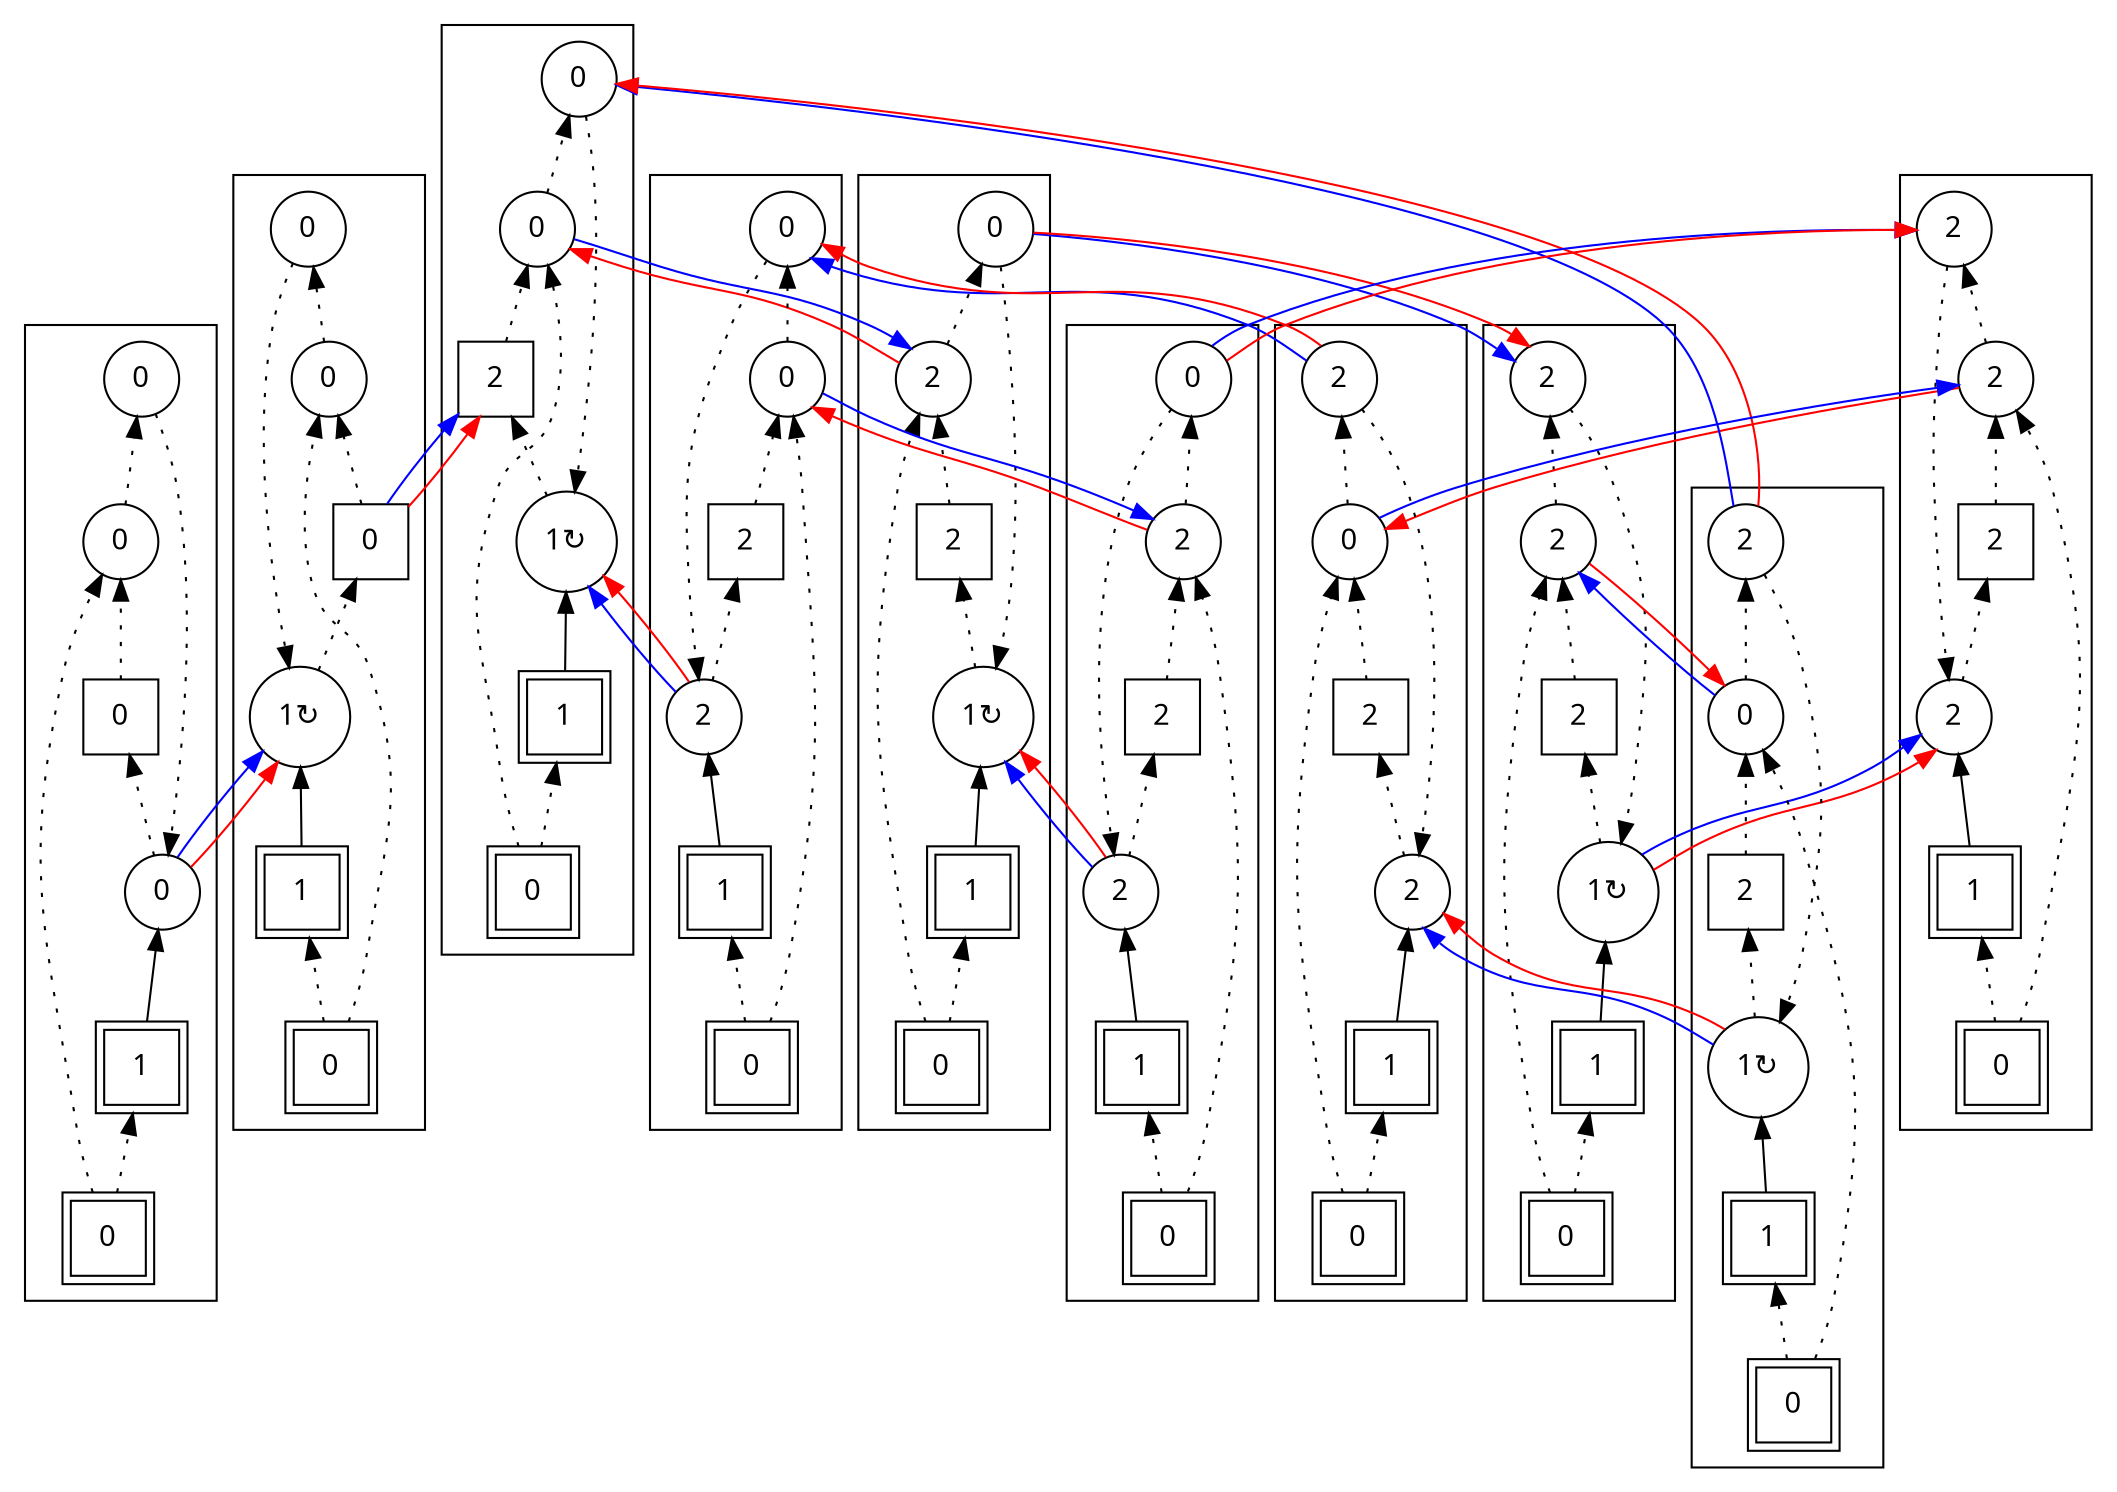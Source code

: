 digraph G {
rankdir = BT;
subgraph cluster_Player1X1XGround0X1XSausage00X1XSausage10X1XIsland0X1XSausage20X1X {
Node [ fontname="Apple Symbols"];
Player1X1XGround0X1XSausage00X1XSausage10X1XIsland0X1XSausage20X1X_Player[ label ="1"  shape=square peripheries=2 ];
Player1X1XGround0X1XSausage00X1XSausage10X1XIsland0X1XSausage20X1X_Ground[ label ="0"  shape=square peripheries=2 ];
Player1X1XGround0X1XSausage00X1XSausage10X1XIsland0X1XSausage20X1X_Sausage0[ label ="0"  shape=circle ];
Player1X1XGround0X1XSausage00X1XSausage10X1XIsland0X1XSausage20X1X_Sausage1[ label ="0"  shape=circle ];
Player1X1XGround0X1XSausage00X1XSausage10X1XIsland0X1XSausage20X1X_Island[ label ="0"  shape=square ];
Player1X1XGround0X1XSausage00X1XSausage10X1XIsland0X1XSausage20X1X_Sausage2[ label ="0"  shape=circle ];
	"Player1X1XGround0X1XSausage00X1XSausage10X1XIsland0X1XSausage20X1X_Ground" -> "Player1X1XGround0X1XSausage00X1XSausage10X1XIsland0X1XSausage20X1X_Player" [style=dotted];
	"Player1X1XGround0X1XSausage00X1XSausage10X1XIsland0X1XSausage20X1X_Player" -> "Player1X1XGround0X1XSausage00X1XSausage10X1XIsland0X1XSausage20X1X_Sausage0";
	"Player1X1XGround0X1XSausage00X1XSausage10X1XIsland0X1XSausage20X1X_Sausage1" -> "Player1X1XGround0X1XSausage00X1XSausage10X1XIsland0X1XSausage20X1X_Sausage0" [style=dotted];
	"Player1X1XGround0X1XSausage00X1XSausage10X1XIsland0X1XSausage20X1X_Sausage0" -> "Player1X1XGround0X1XSausage00X1XSausage10X1XIsland0X1XSausage20X1X_Island" [style=dotted];
	"Player1X1XGround0X1XSausage00X1XSausage10X1XIsland0X1XSausage20X1X_Sausage2" -> "Player1X1XGround0X1XSausage00X1XSausage10X1XIsland0X1XSausage20X1X_Sausage1" [style=dotted];
	"Player1X1XGround0X1XSausage00X1XSausage10X1XIsland0X1XSausage20X1X_Island" -> "Player1X1XGround0X1XSausage00X1XSausage10X1XIsland0X1XSausage20X1X_Sausage2" [style=dotted];
	"Player1X1XGround0X1XSausage00X1XSausage10X1XIsland0X1XSausage20X1X_Ground" -> "Player1X1XGround0X1XSausage00X1XSausage10X1XIsland0X1XSausage20X1X_Sausage2" [style=dotted];
}
subgraph cluster_Player1X1XGround0X1XSausage01X2XSausage10X1XIsland0X1XSausage20X1X {
Node [ fontname="Apple Symbols"];
Player1X1XGround0X1XSausage01X2XSausage10X1XIsland0X1XSausage20X1X_Player[ label ="1"  shape=square peripheries=2 ];
Player1X1XGround0X1XSausage01X2XSausage10X1XIsland0X1XSausage20X1X_Ground[ label ="0"  shape=square peripheries=2 ];
Player1X1XGround0X1XSausage01X2XSausage10X1XIsland0X1XSausage20X1X_Sausage0[ label ="1&#8635;"  shape=circle ];
Player1X1XGround0X1XSausage01X2XSausage10X1XIsland0X1XSausage20X1X_Sausage1[ label ="0"  shape=circle ];
Player1X1XGround0X1XSausage01X2XSausage10X1XIsland0X1XSausage20X1X_Island[ label ="0"  shape=square ];
Player1X1XGround0X1XSausage01X2XSausage10X1XIsland0X1XSausage20X1X_Sausage2[ label ="0"  shape=circle ];
	"Player1X1XGround0X1XSausage01X2XSausage10X1XIsland0X1XSausage20X1X_Ground" -> "Player1X1XGround0X1XSausage01X2XSausage10X1XIsland0X1XSausage20X1X_Player" [style=dotted];
	"Player1X1XGround0X1XSausage01X2XSausage10X1XIsland0X1XSausage20X1X_Player" -> "Player1X1XGround0X1XSausage01X2XSausage10X1XIsland0X1XSausage20X1X_Sausage0";
	"Player1X1XGround0X1XSausage01X2XSausage10X1XIsland0X1XSausage20X1X_Sausage1" -> "Player1X1XGround0X1XSausage01X2XSausage10X1XIsland0X1XSausage20X1X_Sausage0" [style=dotted];
	"Player1X1XGround0X1XSausage01X2XSausage10X1XIsland0X1XSausage20X1X_Sausage0" -> "Player1X1XGround0X1XSausage01X2XSausage10X1XIsland0X1XSausage20X1X_Island" [style=dotted];
	"Player1X1XGround0X1XSausage01X2XSausage10X1XIsland0X1XSausage20X1X_Sausage2" -> "Player1X1XGround0X1XSausage01X2XSausage10X1XIsland0X1XSausage20X1X_Sausage1" [style=dotted];
	"Player1X1XGround0X1XSausage01X2XSausage10X1XIsland0X1XSausage20X1X_Island" -> "Player1X1XGround0X1XSausage01X2XSausage10X1XIsland0X1XSausage20X1X_Sausage2" [style=dotted];
	"Player1X1XGround0X1XSausage01X2XSausage10X1XIsland0X1XSausage20X1X_Ground" -> "Player1X1XGround0X1XSausage01X2XSausage10X1XIsland0X1XSausage20X1X_Sausage2" [style=dotted];
}
subgraph cluster_Player1X1XGround0X1XSausage01X2XSausage10X1XIsland2X1XSausage20X1X {
Node [ fontname="Apple Symbols"];
Player1X1XGround0X1XSausage01X2XSausage10X1XIsland2X1XSausage20X1X_Player[ label ="1"  shape=square peripheries=2 ];
Player1X1XGround0X1XSausage01X2XSausage10X1XIsland2X1XSausage20X1X_Ground[ label ="0"  shape=square peripheries=2 ];
Player1X1XGround0X1XSausage01X2XSausage10X1XIsland2X1XSausage20X1X_Sausage0[ label ="1&#8635;"  shape=circle ];
Player1X1XGround0X1XSausage01X2XSausage10X1XIsland2X1XSausage20X1X_Sausage1[ label ="0"  shape=circle ];
Player1X1XGround0X1XSausage01X2XSausage10X1XIsland2X1XSausage20X1X_Island[ label ="2"  shape=square ];
Player1X1XGround0X1XSausage01X2XSausage10X1XIsland2X1XSausage20X1X_Sausage2[ label ="0"  shape=circle ];
	"Player1X1XGround0X1XSausage01X2XSausage10X1XIsland2X1XSausage20X1X_Ground" -> "Player1X1XGround0X1XSausage01X2XSausage10X1XIsland2X1XSausage20X1X_Player" [style=dotted];
	"Player1X1XGround0X1XSausage01X2XSausage10X1XIsland2X1XSausage20X1X_Player" -> "Player1X1XGround0X1XSausage01X2XSausage10X1XIsland2X1XSausage20X1X_Sausage0";
	"Player1X1XGround0X1XSausage01X2XSausage10X1XIsland2X1XSausage20X1X_Sausage1" -> "Player1X1XGround0X1XSausage01X2XSausage10X1XIsland2X1XSausage20X1X_Sausage0" [style=dotted];
	"Player1X1XGround0X1XSausage01X2XSausage10X1XIsland2X1XSausage20X1X_Sausage0" -> "Player1X1XGround0X1XSausage01X2XSausage10X1XIsland2X1XSausage20X1X_Island" [style=dotted];
	"Player1X1XGround0X1XSausage01X2XSausage10X1XIsland2X1XSausage20X1X_Sausage2" -> "Player1X1XGround0X1XSausage01X2XSausage10X1XIsland2X1XSausage20X1X_Sausage1" [style=dotted];
	"Player1X1XGround0X1XSausage01X2XSausage10X1XIsland2X1XSausage20X1X_Island" -> "Player1X1XGround0X1XSausage01X2XSausage10X1XIsland2X1XSausage20X1X_Sausage2" [style=dotted];
	"Player1X1XGround0X1XSausage01X2XSausage10X1XIsland2X1XSausage20X1X_Ground" -> "Player1X1XGround0X1XSausage01X2XSausage10X1XIsland2X1XSausage20X1X_Sausage2" [style=dotted];
}
subgraph cluster_Player1X1XGround0X1XSausage01X2XSausage10X1XIsland2X1XSausage22X1X {
Node [ fontname="Apple Symbols"];
Player1X1XGround0X1XSausage01X2XSausage10X1XIsland2X1XSausage22X1X_Player[ label ="1"  shape=square peripheries=2 ];
Player1X1XGround0X1XSausage01X2XSausage10X1XIsland2X1XSausage22X1X_Ground[ label ="0"  shape=square peripheries=2 ];
Player1X1XGround0X1XSausage01X2XSausage10X1XIsland2X1XSausage22X1X_Sausage0[ label ="1&#8635;"  shape=circle ];
Player1X1XGround0X1XSausage01X2XSausage10X1XIsland2X1XSausage22X1X_Sausage1[ label ="0"  shape=circle ];
Player1X1XGround0X1XSausage01X2XSausage10X1XIsland2X1XSausage22X1X_Island[ label ="2"  shape=square ];
Player1X1XGround0X1XSausage01X2XSausage10X1XIsland2X1XSausage22X1X_Sausage2[ label ="2"  shape=circle ];
	"Player1X1XGround0X1XSausage01X2XSausage10X1XIsland2X1XSausage22X1X_Ground" -> "Player1X1XGround0X1XSausage01X2XSausage10X1XIsland2X1XSausage22X1X_Player" [style=dotted];
	"Player1X1XGround0X1XSausage01X2XSausage10X1XIsland2X1XSausage22X1X_Player" -> "Player1X1XGround0X1XSausage01X2XSausage10X1XIsland2X1XSausage22X1X_Sausage0";
	"Player1X1XGround0X1XSausage01X2XSausage10X1XIsland2X1XSausage22X1X_Sausage1" -> "Player1X1XGround0X1XSausage01X2XSausage10X1XIsland2X1XSausage22X1X_Sausage0" [style=dotted];
	"Player1X1XGround0X1XSausage01X2XSausage10X1XIsland2X1XSausage22X1X_Sausage0" -> "Player1X1XGround0X1XSausage01X2XSausage10X1XIsland2X1XSausage22X1X_Island" [style=dotted];
	"Player1X1XGround0X1XSausage01X2XSausage10X1XIsland2X1XSausage22X1X_Sausage2" -> "Player1X1XGround0X1XSausage01X2XSausage10X1XIsland2X1XSausage22X1X_Sausage1" [style=dotted];
	"Player1X1XGround0X1XSausage01X2XSausage10X1XIsland2X1XSausage22X1X_Island" -> "Player1X1XGround0X1XSausage01X2XSausage10X1XIsland2X1XSausage22X1X_Sausage2" [style=dotted];
	"Player1X1XGround0X1XSausage01X2XSausage10X1XIsland2X1XSausage22X1X_Ground" -> "Player1X1XGround0X1XSausage01X2XSausage10X1XIsland2X1XSausage22X1X_Sausage2" [style=dotted];
}
subgraph cluster_Player1X1XGround0X1XSausage01X2XSausage12X1XIsland2X1XSausage22X1X {
Node [ fontname="Apple Symbols"];
Player1X1XGround0X1XSausage01X2XSausage12X1XIsland2X1XSausage22X1X_Player[ label ="1"  shape=square peripheries=2 ];
Player1X1XGround0X1XSausage01X2XSausage12X1XIsland2X1XSausage22X1X_Ground[ label ="0"  shape=square peripheries=2 ];
Player1X1XGround0X1XSausage01X2XSausage12X1XIsland2X1XSausage22X1X_Sausage0[ label ="1&#8635;"  shape=circle ];
Player1X1XGround0X1XSausage01X2XSausage12X1XIsland2X1XSausage22X1X_Sausage1[ label ="2"  shape=circle ];
Player1X1XGround0X1XSausage01X2XSausage12X1XIsland2X1XSausage22X1X_Island[ label ="2"  shape=square ];
Player1X1XGround0X1XSausage01X2XSausage12X1XIsland2X1XSausage22X1X_Sausage2[ label ="2"  shape=circle ];
	"Player1X1XGround0X1XSausage01X2XSausage12X1XIsland2X1XSausage22X1X_Ground" -> "Player1X1XGround0X1XSausage01X2XSausage12X1XIsland2X1XSausage22X1X_Player" [style=dotted];
	"Player1X1XGround0X1XSausage01X2XSausage12X1XIsland2X1XSausage22X1X_Player" -> "Player1X1XGround0X1XSausage01X2XSausage12X1XIsland2X1XSausage22X1X_Sausage0";
	"Player1X1XGround0X1XSausage01X2XSausage12X1XIsland2X1XSausage22X1X_Sausage1" -> "Player1X1XGround0X1XSausage01X2XSausage12X1XIsland2X1XSausage22X1X_Sausage0" [style=dotted];
	"Player1X1XGround0X1XSausage01X2XSausage12X1XIsland2X1XSausage22X1X_Sausage0" -> "Player1X1XGround0X1XSausage01X2XSausage12X1XIsland2X1XSausage22X1X_Island" [style=dotted];
	"Player1X1XGround0X1XSausage01X2XSausage12X1XIsland2X1XSausage22X1X_Sausage2" -> "Player1X1XGround0X1XSausage01X2XSausage12X1XIsland2X1XSausage22X1X_Sausage1" [style=dotted];
	"Player1X1XGround0X1XSausage01X2XSausage12X1XIsland2X1XSausage22X1X_Island" -> "Player1X1XGround0X1XSausage01X2XSausage12X1XIsland2X1XSausage22X1X_Sausage2" [style=dotted];
	"Player1X1XGround0X1XSausage01X2XSausage12X1XIsland2X1XSausage22X1X_Ground" -> "Player1X1XGround0X1XSausage01X2XSausage12X1XIsland2X1XSausage22X1X_Sausage2" [style=dotted];
}
subgraph cluster_Player1X1XGround0X1XSausage02X1XSausage12X1XIsland2X1XSausage22X1X {
Node [ fontname="Apple Symbols"];
Player1X1XGround0X1XSausage02X1XSausage12X1XIsland2X1XSausage22X1X_Player[ label ="1"  shape=square peripheries=2 ];
Player1X1XGround0X1XSausage02X1XSausage12X1XIsland2X1XSausage22X1X_Ground[ label ="0"  shape=square peripheries=2 ];
Player1X1XGround0X1XSausage02X1XSausage12X1XIsland2X1XSausage22X1X_Sausage0[ label ="2"  shape=circle ];
Player1X1XGround0X1XSausage02X1XSausage12X1XIsland2X1XSausage22X1X_Sausage1[ label ="2"  shape=circle ];
Player1X1XGround0X1XSausage02X1XSausage12X1XIsland2X1XSausage22X1X_Island[ label ="2"  shape=square ];
Player1X1XGround0X1XSausage02X1XSausage12X1XIsland2X1XSausage22X1X_Sausage2[ label ="2"  shape=circle ];
	"Player1X1XGround0X1XSausage02X1XSausage12X1XIsland2X1XSausage22X1X_Ground" -> "Player1X1XGround0X1XSausage02X1XSausage12X1XIsland2X1XSausage22X1X_Player" [style=dotted];
	"Player1X1XGround0X1XSausage02X1XSausage12X1XIsland2X1XSausage22X1X_Player" -> "Player1X1XGround0X1XSausage02X1XSausage12X1XIsland2X1XSausage22X1X_Sausage0";
	"Player1X1XGround0X1XSausage02X1XSausage12X1XIsland2X1XSausage22X1X_Sausage1" -> "Player1X1XGround0X1XSausage02X1XSausage12X1XIsland2X1XSausage22X1X_Sausage0" [style=dotted];
	"Player1X1XGround0X1XSausage02X1XSausage12X1XIsland2X1XSausage22X1X_Sausage0" -> "Player1X1XGround0X1XSausage02X1XSausage12X1XIsland2X1XSausage22X1X_Island" [style=dotted];
	"Player1X1XGround0X1XSausage02X1XSausage12X1XIsland2X1XSausage22X1X_Sausage2" -> "Player1X1XGround0X1XSausage02X1XSausage12X1XIsland2X1XSausage22X1X_Sausage1" [style=dotted];
	"Player1X1XGround0X1XSausage02X1XSausage12X1XIsland2X1XSausage22X1X_Island" -> "Player1X1XGround0X1XSausage02X1XSausage12X1XIsland2X1XSausage22X1X_Sausage2" [style=dotted];
	"Player1X1XGround0X1XSausage02X1XSausage12X1XIsland2X1XSausage22X1X_Ground" -> "Player1X1XGround0X1XSausage02X1XSausage12X1XIsland2X1XSausage22X1X_Sausage2" [style=dotted];
}
subgraph cluster_Player1X1XGround0X1XSausage01X2XSausage12X1XIsland2X1XSausage20X1X {
Node [ fontname="Apple Symbols"];
Player1X1XGround0X1XSausage01X2XSausage12X1XIsland2X1XSausage20X1X_Player[ label ="1"  shape=square peripheries=2 ];
Player1X1XGround0X1XSausage01X2XSausage12X1XIsland2X1XSausage20X1X_Ground[ label ="0"  shape=square peripheries=2 ];
Player1X1XGround0X1XSausage01X2XSausage12X1XIsland2X1XSausage20X1X_Sausage0[ label ="1&#8635;"  shape=circle ];
Player1X1XGround0X1XSausage01X2XSausage12X1XIsland2X1XSausage20X1X_Sausage1[ label ="2"  shape=circle ];
Player1X1XGround0X1XSausage01X2XSausage12X1XIsland2X1XSausage20X1X_Island[ label ="2"  shape=square ];
Player1X1XGround0X1XSausage01X2XSausage12X1XIsland2X1XSausage20X1X_Sausage2[ label ="0"  shape=circle ];
	"Player1X1XGround0X1XSausage01X2XSausage12X1XIsland2X1XSausage20X1X_Ground" -> "Player1X1XGround0X1XSausage01X2XSausage12X1XIsland2X1XSausage20X1X_Player" [style=dotted];
	"Player1X1XGround0X1XSausage01X2XSausage12X1XIsland2X1XSausage20X1X_Player" -> "Player1X1XGround0X1XSausage01X2XSausage12X1XIsland2X1XSausage20X1X_Sausage0";
	"Player1X1XGround0X1XSausage01X2XSausage12X1XIsland2X1XSausage20X1X_Sausage1" -> "Player1X1XGround0X1XSausage01X2XSausage12X1XIsland2X1XSausage20X1X_Sausage0" [style=dotted];
	"Player1X1XGround0X1XSausage01X2XSausage12X1XIsland2X1XSausage20X1X_Sausage0" -> "Player1X1XGround0X1XSausage01X2XSausage12X1XIsland2X1XSausage20X1X_Island" [style=dotted];
	"Player1X1XGround0X1XSausage01X2XSausage12X1XIsland2X1XSausage20X1X_Sausage2" -> "Player1X1XGround0X1XSausage01X2XSausage12X1XIsland2X1XSausage20X1X_Sausage1" [style=dotted];
	"Player1X1XGround0X1XSausage01X2XSausage12X1XIsland2X1XSausage20X1X_Island" -> "Player1X1XGround0X1XSausage01X2XSausage12X1XIsland2X1XSausage20X1X_Sausage2" [style=dotted];
	"Player1X1XGround0X1XSausage01X2XSausage12X1XIsland2X1XSausage20X1X_Ground" -> "Player1X1XGround0X1XSausage01X2XSausage12X1XIsland2X1XSausage20X1X_Sausage2" [style=dotted];
}
subgraph cluster_Player1X1XGround0X1XSausage02X1XSausage12X1XIsland2X1XSausage20X1X {
Node [ fontname="Apple Symbols"];
Player1X1XGround0X1XSausage02X1XSausage12X1XIsland2X1XSausage20X1X_Player[ label ="1"  shape=square peripheries=2 ];
Player1X1XGround0X1XSausage02X1XSausage12X1XIsland2X1XSausage20X1X_Ground[ label ="0"  shape=square peripheries=2 ];
Player1X1XGround0X1XSausage02X1XSausage12X1XIsland2X1XSausage20X1X_Sausage0[ label ="2"  shape=circle ];
Player1X1XGround0X1XSausage02X1XSausage12X1XIsland2X1XSausage20X1X_Sausage1[ label ="2"  shape=circle ];
Player1X1XGround0X1XSausage02X1XSausage12X1XIsland2X1XSausage20X1X_Island[ label ="2"  shape=square ];
Player1X1XGround0X1XSausage02X1XSausage12X1XIsland2X1XSausage20X1X_Sausage2[ label ="0"  shape=circle ];
	"Player1X1XGround0X1XSausage02X1XSausage12X1XIsland2X1XSausage20X1X_Ground" -> "Player1X1XGround0X1XSausage02X1XSausage12X1XIsland2X1XSausage20X1X_Player" [style=dotted];
	"Player1X1XGround0X1XSausage02X1XSausage12X1XIsland2X1XSausage20X1X_Player" -> "Player1X1XGround0X1XSausage02X1XSausage12X1XIsland2X1XSausage20X1X_Sausage0";
	"Player1X1XGround0X1XSausage02X1XSausage12X1XIsland2X1XSausage20X1X_Sausage1" -> "Player1X1XGround0X1XSausage02X1XSausage12X1XIsland2X1XSausage20X1X_Sausage0" [style=dotted];
	"Player1X1XGround0X1XSausage02X1XSausage12X1XIsland2X1XSausage20X1X_Sausage0" -> "Player1X1XGround0X1XSausage02X1XSausage12X1XIsland2X1XSausage20X1X_Island" [style=dotted];
	"Player1X1XGround0X1XSausage02X1XSausage12X1XIsland2X1XSausage20X1X_Sausage2" -> "Player1X1XGround0X1XSausage02X1XSausage12X1XIsland2X1XSausage20X1X_Sausage1" [style=dotted];
	"Player1X1XGround0X1XSausage02X1XSausage12X1XIsland2X1XSausage20X1X_Island" -> "Player1X1XGround0X1XSausage02X1XSausage12X1XIsland2X1XSausage20X1X_Sausage2" [style=dotted];
	"Player1X1XGround0X1XSausage02X1XSausage12X1XIsland2X1XSausage20X1X_Ground" -> "Player1X1XGround0X1XSausage02X1XSausage12X1XIsland2X1XSausage20X1X_Sausage2" [style=dotted];
}
subgraph cluster_Player1X1XGround0X1XSausage02X1XSausage10X1XIsland2X1XSausage20X1X {
Node [ fontname="Apple Symbols"];
Player1X1XGround0X1XSausage02X1XSausage10X1XIsland2X1XSausage20X1X_Player[ label ="1"  shape=square peripheries=2 ];
Player1X1XGround0X1XSausage02X1XSausage10X1XIsland2X1XSausage20X1X_Ground[ label ="0"  shape=square peripheries=2 ];
Player1X1XGround0X1XSausage02X1XSausage10X1XIsland2X1XSausage20X1X_Sausage0[ label ="2"  shape=circle ];
Player1X1XGround0X1XSausage02X1XSausage10X1XIsland2X1XSausage20X1X_Sausage1[ label ="0"  shape=circle ];
Player1X1XGround0X1XSausage02X1XSausage10X1XIsland2X1XSausage20X1X_Island[ label ="2"  shape=square ];
Player1X1XGround0X1XSausage02X1XSausage10X1XIsland2X1XSausage20X1X_Sausage2[ label ="0"  shape=circle ];
	"Player1X1XGround0X1XSausage02X1XSausage10X1XIsland2X1XSausage20X1X_Ground" -> "Player1X1XGround0X1XSausage02X1XSausage10X1XIsland2X1XSausage20X1X_Player" [style=dotted];
	"Player1X1XGround0X1XSausage02X1XSausage10X1XIsland2X1XSausage20X1X_Player" -> "Player1X1XGround0X1XSausage02X1XSausage10X1XIsland2X1XSausage20X1X_Sausage0";
	"Player1X1XGround0X1XSausage02X1XSausage10X1XIsland2X1XSausage20X1X_Sausage1" -> "Player1X1XGround0X1XSausage02X1XSausage10X1XIsland2X1XSausage20X1X_Sausage0" [style=dotted];
	"Player1X1XGround0X1XSausage02X1XSausage10X1XIsland2X1XSausage20X1X_Sausage0" -> "Player1X1XGround0X1XSausage02X1XSausage10X1XIsland2X1XSausage20X1X_Island" [style=dotted];
	"Player1X1XGround0X1XSausage02X1XSausage10X1XIsland2X1XSausage20X1X_Sausage2" -> "Player1X1XGround0X1XSausage02X1XSausage10X1XIsland2X1XSausage20X1X_Sausage1" [style=dotted];
	"Player1X1XGround0X1XSausage02X1XSausage10X1XIsland2X1XSausage20X1X_Island" -> "Player1X1XGround0X1XSausage02X1XSausage10X1XIsland2X1XSausage20X1X_Sausage2" [style=dotted];
	"Player1X1XGround0X1XSausage02X1XSausage10X1XIsland2X1XSausage20X1X_Ground" -> "Player1X1XGround0X1XSausage02X1XSausage10X1XIsland2X1XSausage20X1X_Sausage2" [style=dotted];
}
subgraph cluster_Player1X1XGround0X1XSausage02X1XSausage10X1XIsland2X1XSausage22X1X {
Node [ fontname="Apple Symbols"];
Player1X1XGround0X1XSausage02X1XSausage10X1XIsland2X1XSausage22X1X_Player[ label ="1"  shape=square peripheries=2 ];
Player1X1XGround0X1XSausage02X1XSausage10X1XIsland2X1XSausage22X1X_Ground[ label ="0"  shape=square peripheries=2 ];
Player1X1XGround0X1XSausage02X1XSausage10X1XIsland2X1XSausage22X1X_Sausage0[ label ="2"  shape=circle ];
Player1X1XGround0X1XSausage02X1XSausage10X1XIsland2X1XSausage22X1X_Sausage1[ label ="0"  shape=circle ];
Player1X1XGround0X1XSausage02X1XSausage10X1XIsland2X1XSausage22X1X_Island[ label ="2"  shape=square ];
Player1X1XGround0X1XSausage02X1XSausage10X1XIsland2X1XSausage22X1X_Sausage2[ label ="2"  shape=circle ];
	"Player1X1XGround0X1XSausage02X1XSausage10X1XIsland2X1XSausage22X1X_Ground" -> "Player1X1XGround0X1XSausage02X1XSausage10X1XIsland2X1XSausage22X1X_Player" [style=dotted];
	"Player1X1XGround0X1XSausage02X1XSausage10X1XIsland2X1XSausage22X1X_Player" -> "Player1X1XGround0X1XSausage02X1XSausage10X1XIsland2X1XSausage22X1X_Sausage0";
	"Player1X1XGround0X1XSausage02X1XSausage10X1XIsland2X1XSausage22X1X_Sausage1" -> "Player1X1XGround0X1XSausage02X1XSausage10X1XIsland2X1XSausage22X1X_Sausage0" [style=dotted];
	"Player1X1XGround0X1XSausage02X1XSausage10X1XIsland2X1XSausage22X1X_Sausage0" -> "Player1X1XGround0X1XSausage02X1XSausage10X1XIsland2X1XSausage22X1X_Island" [style=dotted];
	"Player1X1XGround0X1XSausage02X1XSausage10X1XIsland2X1XSausage22X1X_Sausage2" -> "Player1X1XGround0X1XSausage02X1XSausage10X1XIsland2X1XSausage22X1X_Sausage1" [style=dotted];
	"Player1X1XGround0X1XSausage02X1XSausage10X1XIsland2X1XSausage22X1X_Island" -> "Player1X1XGround0X1XSausage02X1XSausage10X1XIsland2X1XSausage22X1X_Sausage2" [style=dotted];
	"Player1X1XGround0X1XSausage02X1XSausage10X1XIsland2X1XSausage22X1X_Ground" -> "Player1X1XGround0X1XSausage02X1XSausage10X1XIsland2X1XSausage22X1X_Sausage2" [style=dotted];
}
	"Player1X1XGround0X1XSausage00X1XSausage10X1XIsland0X1XSausage20X1X_Sausage0" -> "Player1X1XGround0X1XSausage01X2XSausage10X1XIsland0X1XSausage20X1X_Sausage0" [ ltail = Player1X1XGround0X1XSausage00X1XSausage10X1XIsland0X1XSausage20X1X_Sausage0 rtail = Player1X1XGround0X1XSausage01X2XSausage10X1XIsland0X1XSausage20X1X_Sausage0 color=blue ];
	"Player1X1XGround0X1XSausage00X1XSausage10X1XIsland0X1XSausage20X1X_Sausage0" -> "Player1X1XGround0X1XSausage01X2XSausage10X1XIsland0X1XSausage20X1X_Sausage0" [ ltail = Player1X1XGround0X1XSausage00X1XSausage10X1XIsland0X1XSausage20X1X_Sausage0 rtail = Player1X1XGround0X1XSausage01X2XSausage10X1XIsland0X1XSausage20X1X_Sausage0 color=red ];
	"Player1X1XGround0X1XSausage01X2XSausage10X1XIsland0X1XSausage20X1X_Island" -> "Player1X1XGround0X1XSausage01X2XSausage10X1XIsland2X1XSausage20X1X_Island" [ ltail = Player1X1XGround0X1XSausage01X2XSausage10X1XIsland0X1XSausage20X1X_Island rtail = Player1X1XGround0X1XSausage01X2XSausage10X1XIsland2X1XSausage20X1X_Island color=blue ];
	"Player1X1XGround0X1XSausage01X2XSausage10X1XIsland0X1XSausage20X1X_Island" -> "Player1X1XGround0X1XSausage01X2XSausage10X1XIsland2X1XSausage20X1X_Island" [ ltail = Player1X1XGround0X1XSausage01X2XSausage10X1XIsland0X1XSausage20X1X_Island rtail = Player1X1XGround0X1XSausage01X2XSausage10X1XIsland2X1XSausage20X1X_Island color=red ];
	"Player1X1XGround0X1XSausage01X2XSausage10X1XIsland2X1XSausage20X1X_Sausage2" -> "Player1X1XGround0X1XSausage01X2XSausage10X1XIsland2X1XSausage22X1X_Sausage2" [ ltail = Player1X1XGround0X1XSausage01X2XSausage10X1XIsland2X1XSausage20X1X_Sausage2 rtail = Player1X1XGround0X1XSausage01X2XSausage10X1XIsland2X1XSausage22X1X_Sausage2 color=blue ];
	"Player1X1XGround0X1XSausage01X2XSausage10X1XIsland2X1XSausage22X1X_Sausage1" -> "Player1X1XGround0X1XSausage01X2XSausage12X1XIsland2X1XSausage22X1X_Sausage1" [ ltail = Player1X1XGround0X1XSausage01X2XSausage10X1XIsland2X1XSausage22X1X_Sausage1 rtail = Player1X1XGround0X1XSausage01X2XSausage12X1XIsland2X1XSausage22X1X_Sausage1 color=blue ];
	"Player1X1XGround0X1XSausage01X2XSausage10X1XIsland2X1XSausage22X1X_Sausage1" -> "Player1X1XGround0X1XSausage01X2XSausage12X1XIsland2X1XSausage22X1X_Sausage1" [ ltail = Player1X1XGround0X1XSausage01X2XSausage10X1XIsland2X1XSausage22X1X_Sausage1 rtail = Player1X1XGround0X1XSausage01X2XSausage12X1XIsland2X1XSausage22X1X_Sausage1 color=red ];
	"Player1X1XGround0X1XSausage01X2XSausage10X1XIsland2X1XSausage22X1X_Sausage2" -> "Player1X1XGround0X1XSausage01X2XSausage10X1XIsland2X1XSausage20X1X_Sausage2" [ ltail = Player1X1XGround0X1XSausage01X2XSausage10X1XIsland2X1XSausage22X1X_Sausage2 rtail = Player1X1XGround0X1XSausage01X2XSausage10X1XIsland2X1XSausage20X1X_Sausage2 color=red ];
	"Player1X1XGround0X1XSausage01X2XSausage12X1XIsland2X1XSausage22X1X_Sausage0" -> "Player1X1XGround0X1XSausage02X1XSausage12X1XIsland2X1XSausage22X1X_Sausage0" [ ltail = Player1X1XGround0X1XSausage01X2XSausage12X1XIsland2X1XSausage22X1X_Sausage0 rtail = Player1X1XGround0X1XSausage02X1XSausage12X1XIsland2X1XSausage22X1X_Sausage0 color=blue ];
	"Player1X1XGround0X1XSausage01X2XSausage12X1XIsland2X1XSausage22X1X_Sausage0" -> "Player1X1XGround0X1XSausage02X1XSausage12X1XIsland2X1XSausage22X1X_Sausage0" [ ltail = Player1X1XGround0X1XSausage01X2XSausage12X1XIsland2X1XSausage22X1X_Sausage0 rtail = Player1X1XGround0X1XSausage02X1XSausage12X1XIsland2X1XSausage22X1X_Sausage0 color=red ];
	"Player1X1XGround0X1XSausage01X2XSausage12X1XIsland2X1XSausage22X1X_Sausage2" -> "Player1X1XGround0X1XSausage01X2XSausage12X1XIsland2X1XSausage20X1X_Sausage2" [ ltail = Player1X1XGround0X1XSausage01X2XSausage12X1XIsland2X1XSausage22X1X_Sausage2 rtail = Player1X1XGround0X1XSausage01X2XSausage12X1XIsland2X1XSausage20X1X_Sausage2 color=red ];
	"Player1X1XGround0X1XSausage02X1XSausage12X1XIsland2X1XSausage22X1X_Sausage2" -> "Player1X1XGround0X1XSausage02X1XSausage12X1XIsland2X1XSausage20X1X_Sausage2" [ ltail = Player1X1XGround0X1XSausage02X1XSausage12X1XIsland2X1XSausage22X1X_Sausage2 rtail = Player1X1XGround0X1XSausage02X1XSausage12X1XIsland2X1XSausage20X1X_Sausage2 color=red ];
	"Player1X1XGround0X1XSausage01X2XSausage12X1XIsland2X1XSausage20X1X_Sausage0" -> "Player1X1XGround0X1XSausage02X1XSausage12X1XIsland2X1XSausage20X1X_Sausage0" [ ltail = Player1X1XGround0X1XSausage01X2XSausage12X1XIsland2X1XSausage20X1X_Sausage0 rtail = Player1X1XGround0X1XSausage02X1XSausage12X1XIsland2X1XSausage20X1X_Sausage0 color=blue ];
	"Player1X1XGround0X1XSausage01X2XSausage12X1XIsland2X1XSausage20X1X_Sausage0" -> "Player1X1XGround0X1XSausage02X1XSausage12X1XIsland2X1XSausage20X1X_Sausage0" [ ltail = Player1X1XGround0X1XSausage01X2XSausage12X1XIsland2X1XSausage20X1X_Sausage0 rtail = Player1X1XGround0X1XSausage02X1XSausage12X1XIsland2X1XSausage20X1X_Sausage0 color=red ];
	"Player1X1XGround0X1XSausage01X2XSausage12X1XIsland2X1XSausage20X1X_Sausage1" -> "Player1X1XGround0X1XSausage01X2XSausage10X1XIsland2X1XSausage20X1X_Sausage1" [ ltail = Player1X1XGround0X1XSausage01X2XSausage12X1XIsland2X1XSausage20X1X_Sausage1 rtail = Player1X1XGround0X1XSausage01X2XSausage10X1XIsland2X1XSausage20X1X_Sausage1 color=blue ];
	"Player1X1XGround0X1XSausage01X2XSausage12X1XIsland2X1XSausage20X1X_Sausage1" -> "Player1X1XGround0X1XSausage01X2XSausage10X1XIsland2X1XSausage20X1X_Sausage1" [ ltail = Player1X1XGround0X1XSausage01X2XSausage12X1XIsland2X1XSausage20X1X_Sausage1 rtail = Player1X1XGround0X1XSausage01X2XSausage10X1XIsland2X1XSausage20X1X_Sausage1 color=red ];
	"Player1X1XGround0X1XSausage01X2XSausage12X1XIsland2X1XSausage20X1X_Sausage2" -> "Player1X1XGround0X1XSausage01X2XSausage12X1XIsland2X1XSausage22X1X_Sausage2" [ ltail = Player1X1XGround0X1XSausage01X2XSausage12X1XIsland2X1XSausage20X1X_Sausage2 rtail = Player1X1XGround0X1XSausage01X2XSausage12X1XIsland2X1XSausage22X1X_Sausage2 color=blue ];
	"Player1X1XGround0X1XSausage02X1XSausage12X1XIsland2X1XSausage20X1X_Sausage1" -> "Player1X1XGround0X1XSausage02X1XSausage10X1XIsland2X1XSausage20X1X_Sausage1" [ ltail = Player1X1XGround0X1XSausage02X1XSausage12X1XIsland2X1XSausage20X1X_Sausage1 rtail = Player1X1XGround0X1XSausage02X1XSausage10X1XIsland2X1XSausage20X1X_Sausage1 color=blue ];
	"Player1X1XGround0X1XSausage02X1XSausage12X1XIsland2X1XSausage20X1X_Sausage1" -> "Player1X1XGround0X1XSausage02X1XSausage10X1XIsland2X1XSausage20X1X_Sausage1" [ ltail = Player1X1XGround0X1XSausage02X1XSausage12X1XIsland2X1XSausage20X1X_Sausage1 rtail = Player1X1XGround0X1XSausage02X1XSausage10X1XIsland2X1XSausage20X1X_Sausage1 color=red ];
	"Player1X1XGround0X1XSausage02X1XSausage12X1XIsland2X1XSausage20X1X_Sausage2" -> "Player1X1XGround0X1XSausage02X1XSausage12X1XIsland2X1XSausage22X1X_Sausage2" [ ltail = Player1X1XGround0X1XSausage02X1XSausage12X1XIsland2X1XSausage20X1X_Sausage2 rtail = Player1X1XGround0X1XSausage02X1XSausage12X1XIsland2X1XSausage22X1X_Sausage2 color=blue ];
	"Player1X1XGround0X1XSausage02X1XSausage10X1XIsland2X1XSausage20X1X_Sausage0" -> "Player1X1XGround0X1XSausage01X2XSausage10X1XIsland2X1XSausage20X1X_Sausage0" [ ltail = Player1X1XGround0X1XSausage02X1XSausage10X1XIsland2X1XSausage20X1X_Sausage0 rtail = Player1X1XGround0X1XSausage01X2XSausage10X1XIsland2X1XSausage20X1X_Sausage0 color=blue ];
	"Player1X1XGround0X1XSausage02X1XSausage10X1XIsland2X1XSausage20X1X_Sausage0" -> "Player1X1XGround0X1XSausage01X2XSausage10X1XIsland2X1XSausage20X1X_Sausage0" [ ltail = Player1X1XGround0X1XSausage02X1XSausage10X1XIsland2X1XSausage20X1X_Sausage0 rtail = Player1X1XGround0X1XSausage01X2XSausage10X1XIsland2X1XSausage20X1X_Sausage0 color=red ];
	"Player1X1XGround0X1XSausage02X1XSausage10X1XIsland2X1XSausage20X1X_Sausage2" -> "Player1X1XGround0X1XSausage02X1XSausage10X1XIsland2X1XSausage22X1X_Sausage2" [ ltail = Player1X1XGround0X1XSausage02X1XSausage10X1XIsland2X1XSausage20X1X_Sausage2 rtail = Player1X1XGround0X1XSausage02X1XSausage10X1XIsland2X1XSausage22X1X_Sausage2 color=blue ];
	"Player1X1XGround0X1XSausage02X1XSausage10X1XIsland2X1XSausage22X1X_Sausage0" -> "Player1X1XGround0X1XSausage01X2XSausage10X1XIsland2X1XSausage22X1X_Sausage0" [ ltail = Player1X1XGround0X1XSausage02X1XSausage10X1XIsland2X1XSausage22X1X_Sausage0 rtail = Player1X1XGround0X1XSausage01X2XSausage10X1XIsland2X1XSausage22X1X_Sausage0 color=blue ];
	"Player1X1XGround0X1XSausage02X1XSausage10X1XIsland2X1XSausage22X1X_Sausage0" -> "Player1X1XGround0X1XSausage01X2XSausage10X1XIsland2X1XSausage22X1X_Sausage0" [ ltail = Player1X1XGround0X1XSausage02X1XSausage10X1XIsland2X1XSausage22X1X_Sausage0 rtail = Player1X1XGround0X1XSausage01X2XSausage10X1XIsland2X1XSausage22X1X_Sausage0 color=red ];
	"Player1X1XGround0X1XSausage02X1XSausage10X1XIsland2X1XSausage22X1X_Sausage1" -> "Player1X1XGround0X1XSausage02X1XSausage12X1XIsland2X1XSausage22X1X_Sausage1" [ ltail = Player1X1XGround0X1XSausage02X1XSausage10X1XIsland2X1XSausage22X1X_Sausage1 rtail = Player1X1XGround0X1XSausage02X1XSausage12X1XIsland2X1XSausage22X1X_Sausage1 color=blue ];
	"Player1X1XGround0X1XSausage02X1XSausage10X1XIsland2X1XSausage22X1X_Sausage1" -> "Player1X1XGround0X1XSausage02X1XSausage12X1XIsland2X1XSausage22X1X_Sausage1" [ ltail = Player1X1XGround0X1XSausage02X1XSausage10X1XIsland2X1XSausage22X1X_Sausage1 rtail = Player1X1XGround0X1XSausage02X1XSausage12X1XIsland2X1XSausage22X1X_Sausage1 color=red ];
	"Player1X1XGround0X1XSausage02X1XSausage10X1XIsland2X1XSausage22X1X_Sausage2" -> "Player1X1XGround0X1XSausage02X1XSausage10X1XIsland2X1XSausage20X1X_Sausage2" [ ltail = Player1X1XGround0X1XSausage02X1XSausage10X1XIsland2X1XSausage22X1X_Sausage2 rtail = Player1X1XGround0X1XSausage02X1XSausage10X1XIsland2X1XSausage20X1X_Sausage2 color=red ];
}